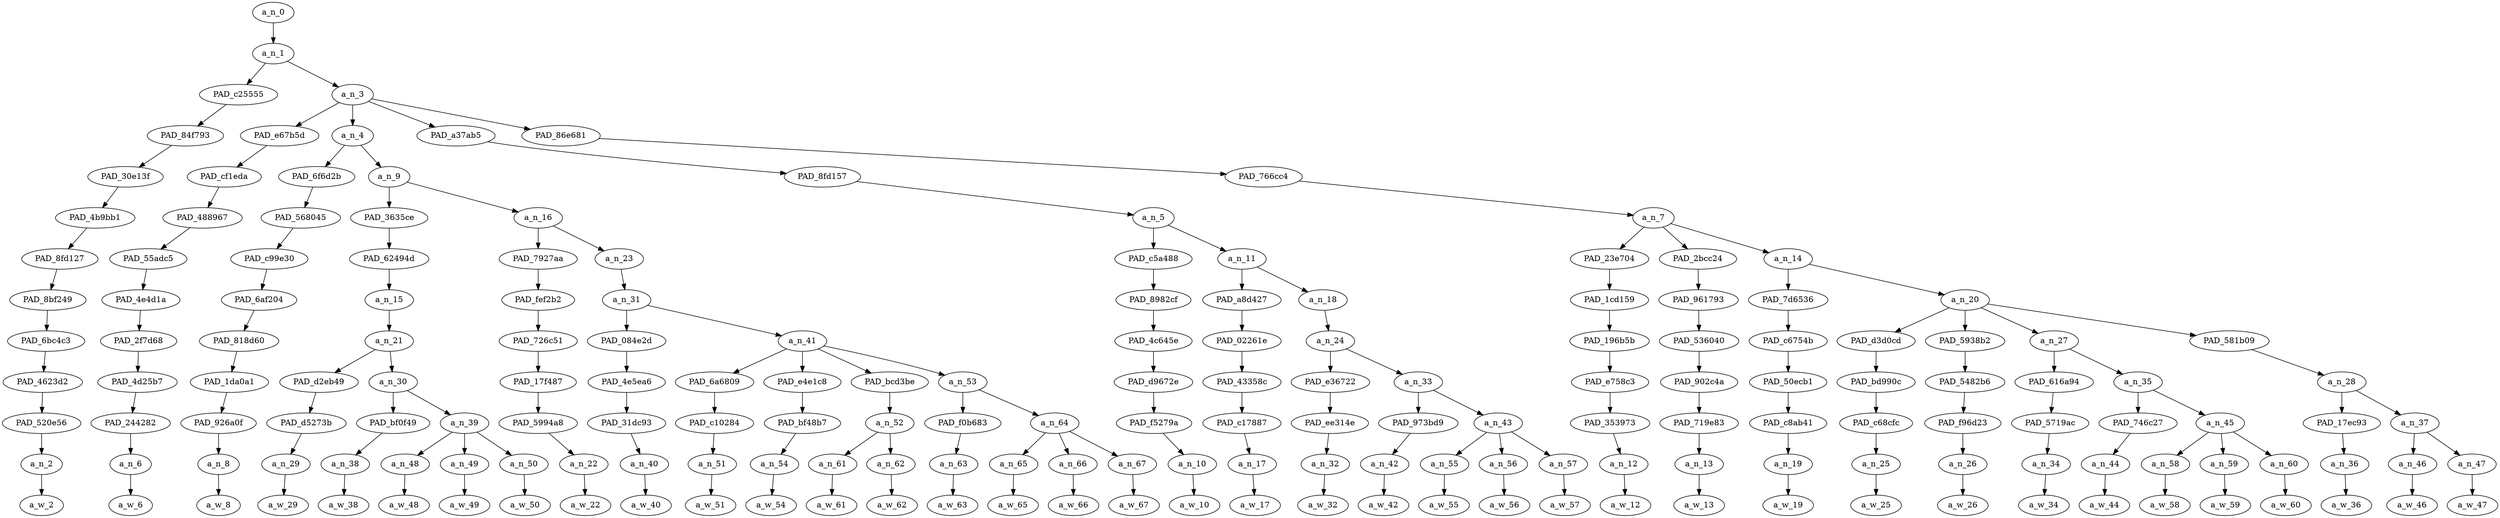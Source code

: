 strict digraph "" {
	a_n_0	[div_dir=1,
		index=0,
		level=12,
		pos="9.0048828125,12!",
		text_span="[0, 1, 2, 3, 4, 5, 6, 7, 8, 9, 10, 11, 12, 13, 14, 15, 16, 17, 18, 19, 20, 21, 22, 23, 24, 25, 26, 27, 28, 29, 30, 31, 32, 33, 34, \
35, 36, 37]",
		value=1.00000000];
	a_n_1	[div_dir=1,
		index=0,
		level=11,
		pos="9.0048828125,11!",
		text_span="[0, 1, 2, 3, 4, 5, 6, 7, 8, 9, 10, 11, 12, 13, 14, 15, 16, 17, 18, 19, 20, 21, 22, 23, 24, 25, 26, 27, 28, 29, 30, 31, 32, 33, 34, \
35, 36, 37]",
		value=0.99992591];
	a_n_0 -> a_n_1;
	PAD_c25555	[div_dir=-1,
		index=0,
		level=10,
		pos="0.0,10!",
		text_span="[0]",
		value=0.02799497];
	a_n_1 -> PAD_c25555;
	a_n_3	[div_dir=1,
		index=1,
		level=10,
		pos="18.009765625,10!",
		text_span="[1, 2, 3, 4, 5, 6, 7, 8, 9, 10, 11, 12, 13, 14, 15, 16, 17, 18, 19, 20, 21, 22, 23, 24, 25, 26, 27, 28, 29, 30, 31, 32, 33, 34, \
35, 36, 37]",
		value=0.97185685];
	a_n_1 -> a_n_3;
	PAD_84f793	[div_dir=-1,
		index=0,
		level=9,
		pos="0.0,9!",
		text_span="[0]",
		value=0.02799497];
	PAD_c25555 -> PAD_84f793;
	PAD_30e13f	[div_dir=-1,
		index=0,
		level=8,
		pos="0.0,8!",
		text_span="[0]",
		value=0.02799497];
	PAD_84f793 -> PAD_30e13f;
	PAD_4b9bb1	[div_dir=-1,
		index=0,
		level=7,
		pos="0.0,7!",
		text_span="[0]",
		value=0.02799497];
	PAD_30e13f -> PAD_4b9bb1;
	PAD_8fd127	[div_dir=-1,
		index=0,
		level=6,
		pos="0.0,6!",
		text_span="[0]",
		value=0.02799497];
	PAD_4b9bb1 -> PAD_8fd127;
	PAD_8bf249	[div_dir=-1,
		index=0,
		level=5,
		pos="0.0,5!",
		text_span="[0]",
		value=0.02799497];
	PAD_8fd127 -> PAD_8bf249;
	PAD_6bc4c3	[div_dir=-1,
		index=0,
		level=4,
		pos="0.0,4!",
		text_span="[0]",
		value=0.02799497];
	PAD_8bf249 -> PAD_6bc4c3;
	PAD_4623d2	[div_dir=-1,
		index=0,
		level=3,
		pos="0.0,3!",
		text_span="[0]",
		value=0.02799497];
	PAD_6bc4c3 -> PAD_4623d2;
	PAD_520e56	[div_dir=-1,
		index=0,
		level=2,
		pos="0.0,2!",
		text_span="[0]",
		value=0.02799497];
	PAD_4623d2 -> PAD_520e56;
	a_n_2	[div_dir=-1,
		index=0,
		level=1,
		pos="0.0,1!",
		text_span="[0]",
		value=0.02799497];
	PAD_520e56 -> a_n_2;
	a_w_2	[div_dir=0,
		index=0,
		level=0,
		pos="0,0!",
		text_span="[0]",
		value=remember];
	a_n_2 -> a_w_2;
	PAD_e67b5d	[div_dir=1,
		index=3,
		level=9,
		pos="24.0,9!",
		text_span="[24]",
		value=0.01659369];
	a_n_3 -> PAD_e67b5d;
	a_n_4	[div_dir=1,
		index=1,
		level=9,
		pos="3.3828125,9!",
		text_span="[1, 2, 3, 4, 5, 6, 7, 8, 9, 10, 11, 12, 13, 14, 15, 16]",
		value=0.42158598];
	a_n_3 -> a_n_4;
	PAD_a37ab5	[div_dir=1,
		index=2,
		level=9,
		pos="18.0,9!",
		text_span="[17, 18, 19, 20, 21, 22, 23]",
		value=0.27352224];
	a_n_3 -> PAD_a37ab5;
	PAD_86e681	[div_dir=1,
		index=4,
		level=9,
		pos="26.65625,9!",
		text_span="[25, 26, 27, 28, 29, 30, 31, 32, 33, 34, 35, 36, 37]",
		value=0.26005551];
	a_n_3 -> PAD_86e681;
	PAD_cf1eda	[div_dir=1,
		index=4,
		level=8,
		pos="24.0,8!",
		text_span="[24]",
		value=0.01659369];
	PAD_e67b5d -> PAD_cf1eda;
	PAD_488967	[div_dir=1,
		index=5,
		level=7,
		pos="24.0,7!",
		text_span="[24]",
		value=0.01659369];
	PAD_cf1eda -> PAD_488967;
	PAD_55adc5	[div_dir=1,
		index=7,
		level=6,
		pos="24.0,6!",
		text_span="[24]",
		value=0.01659369];
	PAD_488967 -> PAD_55adc5;
	PAD_4e4d1a	[div_dir=1,
		index=8,
		level=5,
		pos="24.0,5!",
		text_span="[24]",
		value=0.01659369];
	PAD_55adc5 -> PAD_4e4d1a;
	PAD_2f7d68	[div_dir=1,
		index=9,
		level=4,
		pos="24.0,4!",
		text_span="[24]",
		value=0.01659369];
	PAD_4e4d1a -> PAD_2f7d68;
	PAD_4d25b7	[div_dir=1,
		index=14,
		level=3,
		pos="24.0,3!",
		text_span="[24]",
		value=0.01659369];
	PAD_2f7d68 -> PAD_4d25b7;
	PAD_244282	[div_dir=1,
		index=17,
		level=2,
		pos="24.0,2!",
		text_span="[24]",
		value=0.01659369];
	PAD_4d25b7 -> PAD_244282;
	a_n_6	[div_dir=1,
		index=24,
		level=1,
		pos="24.0,1!",
		text_span="[24]",
		value=0.01659369];
	PAD_244282 -> a_n_6;
	a_w_6	[div_dir=0,
		index=24,
		level=0,
		pos="24,0!",
		text_span="[24]",
		value=or];
	a_n_6 -> a_w_6;
	PAD_6f6d2b	[div_dir=1,
		index=1,
		level=8,
		pos="1.0,8!",
		text_span="[1]",
		value=0.01836340];
	a_n_4 -> PAD_6f6d2b;
	a_n_9	[div_dir=1,
		index=2,
		level=8,
		pos="5.765625,8!",
		text_span="[2, 3, 4, 5, 6, 7, 8, 9, 10, 11, 12, 13, 14, 15, 16]",
		value=0.40311251];
	a_n_4 -> a_n_9;
	PAD_568045	[div_dir=1,
		index=1,
		level=7,
		pos="1.0,7!",
		text_span="[1]",
		value=0.01836340];
	PAD_6f6d2b -> PAD_568045;
	PAD_c99e30	[div_dir=1,
		index=1,
		level=6,
		pos="1.0,6!",
		text_span="[1]",
		value=0.01836340];
	PAD_568045 -> PAD_c99e30;
	PAD_6af204	[div_dir=1,
		index=1,
		level=5,
		pos="1.0,5!",
		text_span="[1]",
		value=0.01836340];
	PAD_c99e30 -> PAD_6af204;
	PAD_818d60	[div_dir=1,
		index=1,
		level=4,
		pos="1.0,4!",
		text_span="[1]",
		value=0.01836340];
	PAD_6af204 -> PAD_818d60;
	PAD_1da0a1	[div_dir=1,
		index=1,
		level=3,
		pos="1.0,3!",
		text_span="[1]",
		value=0.01836340];
	PAD_818d60 -> PAD_1da0a1;
	PAD_926a0f	[div_dir=1,
		index=1,
		level=2,
		pos="1.0,2!",
		text_span="[1]",
		value=0.01836340];
	PAD_1da0a1 -> PAD_926a0f;
	a_n_8	[div_dir=1,
		index=1,
		level=1,
		pos="1.0,1!",
		text_span="[1]",
		value=0.01836340];
	PAD_926a0f -> a_n_8;
	a_w_8	[div_dir=0,
		index=1,
		level=0,
		pos="1,0!",
		text_span="[1]",
		value=when];
	a_n_8 -> a_w_8;
	PAD_3635ce	[div_dir=1,
		index=2,
		level=7,
		pos="3.0,7!",
		text_span="[2, 3, 4, 5, 6]",
		value=0.20216235];
	a_n_9 -> PAD_3635ce;
	a_n_16	[div_dir=1,
		index=3,
		level=7,
		pos="8.53125,7!",
		text_span="[7, 8, 9, 10, 11, 12, 13, 14, 15, 16]",
		value=0.20084019];
	a_n_9 -> a_n_16;
	PAD_62494d	[div_dir=1,
		index=2,
		level=6,
		pos="3.0,6!",
		text_span="[2, 3, 4, 5, 6]",
		value=0.20216235];
	PAD_3635ce -> PAD_62494d;
	a_n_15	[div_dir=1,
		index=2,
		level=5,
		pos="3.0,5!",
		text_span="[2, 3, 4, 5, 6]",
		value=0.20216235];
	PAD_62494d -> a_n_15;
	a_n_21	[div_dir=1,
		index=2,
		level=4,
		pos="3.0,4!",
		text_span="[2, 3, 4, 5, 6]",
		value=0.20201299];
	a_n_15 -> a_n_21;
	PAD_d2eb49	[div_dir=1,
		index=2,
		level=3,
		pos="2.0,3!",
		text_span="[2]",
		value=0.12260956];
	a_n_21 -> PAD_d2eb49;
	a_n_30	[div_dir=1,
		index=3,
		level=3,
		pos="4.0,3!",
		text_span="[3, 4, 5, 6]",
		value=0.07925407];
	a_n_21 -> a_n_30;
	PAD_d5273b	[div_dir=1,
		index=2,
		level=2,
		pos="2.0,2!",
		text_span="[2]",
		value=0.12260956];
	PAD_d2eb49 -> PAD_d5273b;
	a_n_29	[div_dir=1,
		index=2,
		level=1,
		pos="2.0,1!",
		text_span="[2]",
		value=0.12260956];
	PAD_d5273b -> a_n_29;
	a_w_29	[div_dir=0,
		index=2,
		level=0,
		pos="2,0!",
		text_span="[2]",
		value=subscribing];
	a_n_29 -> a_w_29;
	PAD_bf0f49	[div_dir=1,
		index=3,
		level=2,
		pos="3.0,2!",
		text_span="[3]",
		value=0.01150125];
	a_n_30 -> PAD_bf0f49;
	a_n_39	[div_dir=1,
		index=4,
		level=2,
		pos="5.0,2!",
		text_span="[4, 5, 6]",
		value=0.06762422];
	a_n_30 -> a_n_39;
	a_n_38	[div_dir=1,
		index=3,
		level=1,
		pos="3.0,1!",
		text_span="[3]",
		value=0.01150125];
	PAD_bf0f49 -> a_n_38;
	a_w_38	[div_dir=0,
		index=3,
		level=0,
		pos="3,0!",
		text_span="[3]",
		value=to];
	a_n_38 -> a_w_38;
	a_n_48	[div_dir=-1,
		index=4,
		level=1,
		pos="4.0,1!",
		text_span="[4]",
		value=0.01264029];
	a_n_39 -> a_n_48;
	a_n_49	[div_dir=1,
		index=5,
		level=1,
		pos="5.0,1!",
		text_span="[5]",
		value=0.02765710];
	a_n_39 -> a_n_49;
	a_n_50	[div_dir=1,
		index=6,
		level=1,
		pos="6.0,1!",
		text_span="[6]",
		value=0.02720035];
	a_n_39 -> a_n_50;
	a_w_48	[div_dir=0,
		index=4,
		level=0,
		pos="4,0!",
		text_span="[4]",
		value=a];
	a_n_48 -> a_w_48;
	a_w_49	[div_dir=0,
		index=5,
		level=0,
		pos="5,0!",
		text_span="[5]",
		value=youtube];
	a_n_49 -> a_w_49;
	a_w_50	[div_dir=0,
		index=6,
		level=0,
		pos="6,0!",
		text_span="[6]",
		value=channel];
	a_n_50 -> a_w_50;
	PAD_7927aa	[div_dir=1,
		index=3,
		level=6,
		pos="7.0,6!",
		text_span="[7]",
		value=0.01469617];
	a_n_16 -> PAD_7927aa;
	a_n_23	[div_dir=1,
		index=4,
		level=6,
		pos="10.0625,6!",
		text_span="[8, 9, 10, 11, 12, 13, 14, 15, 16]",
		value=0.18613178];
	a_n_16 -> a_n_23;
	PAD_fef2b2	[div_dir=1,
		index=3,
		level=5,
		pos="7.0,5!",
		text_span="[7]",
		value=0.01469617];
	PAD_7927aa -> PAD_fef2b2;
	PAD_726c51	[div_dir=1,
		index=3,
		level=4,
		pos="7.0,4!",
		text_span="[7]",
		value=0.01469617];
	PAD_fef2b2 -> PAD_726c51;
	PAD_17f487	[div_dir=1,
		index=4,
		level=3,
		pos="7.0,3!",
		text_span="[7]",
		value=0.01469617];
	PAD_726c51 -> PAD_17f487;
	PAD_5994a8	[div_dir=1,
		index=5,
		level=2,
		pos="7.0,2!",
		text_span="[7]",
		value=0.01469617];
	PAD_17f487 -> PAD_5994a8;
	a_n_22	[div_dir=1,
		index=7,
		level=1,
		pos="7.0,1!",
		text_span="[7]",
		value=0.01469617];
	PAD_5994a8 -> a_n_22;
	a_w_22	[div_dir=0,
		index=7,
		level=0,
		pos="7,0!",
		text_span="[7]",
		value=meant];
	a_n_22 -> a_w_22;
	a_n_31	[div_dir=1,
		index=4,
		level=5,
		pos="10.0625,5!",
		text_span="[8, 9, 10, 11, 12, 13, 14, 15, 16]",
		value=0.18611902];
	a_n_23 -> a_n_31;
	PAD_084e2d	[div_dir=-1,
		index=4,
		level=4,
		pos="8.0,4!",
		text_span="[8]",
		value=0.01388287];
	a_n_31 -> PAD_084e2d;
	a_n_41	[div_dir=1,
		index=5,
		level=4,
		pos="12.125,4!",
		text_span="[9, 10, 11, 12, 13, 14, 15, 16]",
		value=0.17222338];
	a_n_31 -> a_n_41;
	PAD_4e5ea6	[div_dir=-1,
		index=5,
		level=3,
		pos="8.0,3!",
		text_span="[8]",
		value=0.01388287];
	PAD_084e2d -> PAD_4e5ea6;
	PAD_31dc93	[div_dir=-1,
		index=6,
		level=2,
		pos="8.0,2!",
		text_span="[8]",
		value=0.01388287];
	PAD_4e5ea6 -> PAD_31dc93;
	a_n_40	[div_dir=-1,
		index=8,
		level=1,
		pos="8.0,1!",
		text_span="[8]",
		value=0.01388287];
	PAD_31dc93 -> a_n_40;
	a_w_40	[div_dir=0,
		index=8,
		level=0,
		pos="8,0!",
		text_span="[8]",
		value=you];
	a_n_40 -> a_w_40;
	PAD_6a6809	[div_dir=-1,
		index=6,
		level=3,
		pos="9.0,3!",
		text_span="[9]",
		value=0.01202523];
	a_n_41 -> PAD_6a6809;
	PAD_e4e1c8	[div_dir=-1,
		index=9,
		level=3,
		pos="16.0,3!",
		text_span="[16]",
		value=0.01490272];
	a_n_41 -> PAD_e4e1c8;
	PAD_bcd3be	[div_dir=1,
		index=7,
		level=3,
		pos="10.5,3!",
		text_span="[10, 11]",
		value=0.03646371];
	a_n_41 -> PAD_bcd3be;
	a_n_53	[div_dir=-1,
		index=8,
		level=3,
		pos="13.0,3!",
		text_span="[12, 13, 14, 15]",
		value=0.10881090];
	a_n_41 -> a_n_53;
	PAD_c10284	[div_dir=-1,
		index=7,
		level=2,
		pos="9.0,2!",
		text_span="[9]",
		value=0.01202523];
	PAD_6a6809 -> PAD_c10284;
	a_n_51	[div_dir=-1,
		index=9,
		level=1,
		pos="9.0,1!",
		text_span="[9]",
		value=0.01202523];
	PAD_c10284 -> a_n_51;
	a_w_51	[div_dir=0,
		index=9,
		level=0,
		pos="9,0!",
		text_span="[9]",
		value=got];
	a_n_51 -> a_w_51;
	PAD_bf48b7	[div_dir=-1,
		index=11,
		level=2,
		pos="16.0,2!",
		text_span="[16]",
		value=0.01490272];
	PAD_e4e1c8 -> PAD_bf48b7;
	a_n_54	[div_dir=-1,
		index=16,
		level=1,
		pos="16.0,1!",
		text_span="[16]",
		value=0.01490272];
	PAD_bf48b7 -> a_n_54;
	a_w_54	[div_dir=0,
		index=16,
		level=0,
		pos="16,0!",
		text_span="[16]",
		value=now];
	a_n_54 -> a_w_54;
	a_n_52	[div_dir=1,
		index=8,
		level=2,
		pos="10.5,2!",
		text_span="[10, 11]",
		value=0.03646371];
	PAD_bcd3be -> a_n_52;
	a_n_61	[div_dir=1,
		index=10,
		level=1,
		pos="10.0,1!",
		text_span="[10]",
		value=0.01441420];
	a_n_52 -> a_n_61;
	a_n_62	[div_dir=1,
		index=11,
		level=1,
		pos="11.0,1!",
		text_span="[11]",
		value=0.02196078];
	a_n_52 -> a_n_62;
	a_w_61	[div_dir=0,
		index=10,
		level=0,
		pos="10,0!",
		text_span="[10]",
		value=their];
	a_n_61 -> a_w_61;
	a_w_62	[div_dir=0,
		index=11,
		level=0,
		pos="11,0!",
		text_span="[11]",
		value=videos];
	a_n_62 -> a_w_62;
	PAD_f0b683	[div_dir=1,
		index=9,
		level=2,
		pos="12.0,2!",
		text_span="[12]",
		value=0.01368723];
	a_n_53 -> PAD_f0b683;
	a_n_64	[div_dir=-1,
		index=10,
		level=2,
		pos="14.0,2!",
		text_span="[13, 14, 15]",
		value=0.09510545];
	a_n_53 -> a_n_64;
	a_n_63	[div_dir=1,
		index=12,
		level=1,
		pos="12.0,1!",
		text_span="[12]",
		value=0.01368723];
	PAD_f0b683 -> a_n_63;
	a_w_63	[div_dir=0,
		index=12,
		level=0,
		pos="12,0!",
		text_span="[12]",
		value=in];
	a_n_63 -> a_w_63;
	a_n_65	[div_dir=1,
		index=13,
		level=1,
		pos="13.0,1!",
		text_span="[13]",
		value=0.01913295];
	a_n_64 -> a_n_65;
	a_n_66	[div_dir=1,
		index=14,
		level=1,
		pos="14.0,1!",
		text_span="[14]",
		value=0.03510918];
	a_n_64 -> a_n_66;
	a_n_67	[div_dir=-1,
		index=15,
		level=1,
		pos="15.0,1!",
		text_span="[15]",
		value=0.04081805];
	a_n_64 -> a_n_67;
	a_w_65	[div_dir=0,
		index=13,
		level=0,
		pos="13,0!",
		text_span="[13]",
		value=your];
	a_n_65 -> a_w_65;
	a_w_66	[div_dir=0,
		index=14,
		level=0,
		pos="14,0!",
		text_span="[14]",
		value=sub];
	a_n_66 -> a_w_66;
	a_w_67	[div_dir=0,
		index=15,
		level=0,
		pos="15,0!",
		text_span="[15]",
		value=feed];
	a_n_67 -> a_w_67;
	PAD_8fd157	[div_dir=1,
		index=3,
		level=8,
		pos="18.0,8!",
		text_span="[17, 18, 19, 20, 21, 22, 23]",
		value=0.27352224];
	PAD_a37ab5 -> PAD_8fd157;
	a_n_5	[div_dir=1,
		index=4,
		level=7,
		pos="18.0,7!",
		text_span="[17, 18, 19, 20, 21, 22, 23]",
		value=0.27352224];
	PAD_8fd157 -> a_n_5;
	PAD_c5a488	[div_dir=1,
		index=5,
		level=6,
		pos="17.0,6!",
		text_span="[17]",
		value=0.01306411];
	a_n_5 -> PAD_c5a488;
	a_n_11	[div_dir=-1,
		index=6,
		level=6,
		pos="19.0,6!",
		text_span="[18, 19, 20, 21, 22, 23]",
		value=0.26044826];
	a_n_5 -> a_n_11;
	PAD_8982cf	[div_dir=1,
		index=5,
		level=5,
		pos="17.0,5!",
		text_span="[17]",
		value=0.01306411];
	PAD_c5a488 -> PAD_8982cf;
	PAD_4c645e	[div_dir=1,
		index=6,
		level=4,
		pos="17.0,4!",
		text_span="[17]",
		value=0.01306411];
	PAD_8982cf -> PAD_4c645e;
	PAD_d9672e	[div_dir=1,
		index=10,
		level=3,
		pos="17.0,3!",
		text_span="[17]",
		value=0.01306411];
	PAD_4c645e -> PAD_d9672e;
	PAD_f5279a	[div_dir=1,
		index=12,
		level=2,
		pos="17.0,2!",
		text_span="[17]",
		value=0.01306411];
	PAD_d9672e -> PAD_f5279a;
	a_n_10	[div_dir=1,
		index=17,
		level=1,
		pos="17.0,1!",
		text_span="[17]",
		value=0.01306411];
	PAD_f5279a -> a_n_10;
	a_w_10	[div_dir=0,
		index=17,
		level=0,
		pos="17,0!",
		text_span="[17]",
		value=you1];
	a_n_10 -> a_w_10;
	PAD_a8d427	[div_dir=-1,
		index=6,
		level=5,
		pos="18.0,5!",
		text_span="[18]",
		value=0.01140996];
	a_n_11 -> PAD_a8d427;
	a_n_18	[div_dir=1,
		index=7,
		level=5,
		pos="20.0,5!",
		text_span="[19, 20, 21, 22, 23]",
		value=0.24903696];
	a_n_11 -> a_n_18;
	PAD_02261e	[div_dir=-1,
		index=7,
		level=4,
		pos="18.0,4!",
		text_span="[18]",
		value=0.01140996];
	PAD_a8d427 -> PAD_02261e;
	PAD_43358c	[div_dir=-1,
		index=11,
		level=3,
		pos="18.0,3!",
		text_span="[18]",
		value=0.01140996];
	PAD_02261e -> PAD_43358c;
	PAD_c17887	[div_dir=-1,
		index=13,
		level=2,
		pos="18.0,2!",
		text_span="[18]",
		value=0.01140996];
	PAD_43358c -> PAD_c17887;
	a_n_17	[div_dir=-1,
		index=18,
		level=1,
		pos="18.0,1!",
		text_span="[18]",
		value=0.01140996];
	PAD_c17887 -> a_n_17;
	a_w_17	[div_dir=0,
		index=18,
		level=0,
		pos="18,0!",
		text_span="[18]",
		value=have];
	a_n_17 -> a_w_17;
	a_n_24	[div_dir=1,
		index=8,
		level=4,
		pos="20.0,4!",
		text_span="[19, 20, 21, 22, 23]",
		value=0.24902049];
	a_n_18 -> a_n_24;
	PAD_e36722	[div_dir=-1,
		index=12,
		level=3,
		pos="19.0,3!",
		text_span="[19]",
		value=0.01284994];
	a_n_24 -> PAD_e36722;
	a_n_33	[div_dir=1,
		index=13,
		level=3,
		pos="21.0,3!",
		text_span="[20, 21, 22, 23]",
		value=0.23615408];
	a_n_24 -> a_n_33;
	PAD_ee314e	[div_dir=-1,
		index=14,
		level=2,
		pos="19.0,2!",
		text_span="[19]",
		value=0.01284994];
	PAD_e36722 -> PAD_ee314e;
	a_n_32	[div_dir=-1,
		index=19,
		level=1,
		pos="19.0,1!",
		text_span="[19]",
		value=0.01284994];
	PAD_ee314e -> a_n_32;
	a_w_32	[div_dir=0,
		index=19,
		level=0,
		pos="19,0!",
		text_span="[19]",
		value=to1];
	a_n_32 -> a_w_32;
	PAD_973bd9	[div_dir=1,
		index=15,
		level=2,
		pos="20.0,2!",
		text_span="[20]",
		value=0.03716986];
	a_n_33 -> PAD_973bd9;
	a_n_43	[div_dir=-1,
		index=16,
		level=2,
		pos="22.0,2!",
		text_span="[21, 22, 23]",
		value=0.19895539];
	a_n_33 -> a_n_43;
	a_n_42	[div_dir=1,
		index=20,
		level=1,
		pos="20.0,1!",
		text_span="[20]",
		value=0.03716986];
	PAD_973bd9 -> a_n_42;
	a_w_42	[div_dir=0,
		index=20,
		level=0,
		pos="20,0!",
		text_span="[20]",
		value=click];
	a_n_42 -> a_w_42;
	a_n_55	[div_dir=1,
		index=21,
		level=1,
		pos="21.0,1!",
		text_span="[21]",
		value=0.02262545];
	a_n_43 -> a_n_55;
	a_n_56	[div_dir=-1,
		index=22,
		level=1,
		pos="22.0,1!",
		text_span="[22]",
		value=0.12491177];
	a_n_43 -> a_n_56;
	a_n_57	[div_dir=1,
		index=23,
		level=1,
		pos="23.0,1!",
		text_span="[23]",
		value=0.05134031];
	a_n_43 -> a_n_57;
	a_w_55	[div_dir=0,
		index=21,
		level=0,
		pos="21,0!",
		text_span="[21]",
		value=this];
	a_n_55 -> a_w_55;
	a_w_56	[div_dir=0,
		index=22,
		level=0,
		pos="22,0!",
		text_span="[22]",
		value=retarded];
	a_n_56 -> a_w_56;
	a_w_57	[div_dir=0,
		index=23,
		level=0,
		pos="23,0!",
		text_span="[23]",
		value=bell];
	a_n_57 -> a_w_57;
	PAD_766cc4	[div_dir=1,
		index=5,
		level=8,
		pos="26.65625,8!",
		text_span="[25, 26, 27, 28, 29, 30, 31, 32, 33, 34, 35, 36, 37]",
		value=0.26005551];
	PAD_86e681 -> PAD_766cc4;
	a_n_7	[div_dir=1,
		index=6,
		level=7,
		pos="26.65625,7!",
		text_span="[25, 26, 27, 28, 29, 30, 31, 32, 33, 34, 35, 36, 37]",
		value=0.26005551];
	PAD_766cc4 -> a_n_7;
	PAD_23e704	[div_dir=-1,
		index=8,
		level=6,
		pos="25.0,6!",
		text_span="[25]",
		value=0.01546037];
	a_n_7 -> PAD_23e704;
	PAD_2bcc24	[div_dir=1,
		index=9,
		level=6,
		pos="26.0,6!",
		text_span="[26]",
		value=0.02763265];
	a_n_7 -> PAD_2bcc24;
	a_n_14	[div_dir=-1,
		index=10,
		level=6,
		pos="28.96875,6!",
		text_span="[27, 28, 29, 30, 31, 32, 33, 34, 35, 36, 37]",
		value=0.21693231];
	a_n_7 -> a_n_14;
	PAD_1cd159	[div_dir=-1,
		index=9,
		level=5,
		pos="25.0,5!",
		text_span="[25]",
		value=0.01546037];
	PAD_23e704 -> PAD_1cd159;
	PAD_196b5b	[div_dir=-1,
		index=10,
		level=4,
		pos="25.0,4!",
		text_span="[25]",
		value=0.01546037];
	PAD_1cd159 -> PAD_196b5b;
	PAD_e758c3	[div_dir=-1,
		index=15,
		level=3,
		pos="25.0,3!",
		text_span="[25]",
		value=0.01546037];
	PAD_196b5b -> PAD_e758c3;
	PAD_353973	[div_dir=-1,
		index=18,
		level=2,
		pos="25.0,2!",
		text_span="[25]",
		value=0.01546037];
	PAD_e758c3 -> PAD_353973;
	a_n_12	[div_dir=-1,
		index=25,
		level=1,
		pos="25.0,1!",
		text_span="[25]",
		value=0.01546037];
	PAD_353973 -> a_n_12;
	a_w_12	[div_dir=0,
		index=25,
		level=0,
		pos="25,0!",
		text_span="[25]",
		value=else];
	a_n_12 -> a_w_12;
	PAD_961793	[div_dir=1,
		index=10,
		level=5,
		pos="26.0,5!",
		text_span="[26]",
		value=0.02763265];
	PAD_2bcc24 -> PAD_961793;
	PAD_536040	[div_dir=1,
		index=11,
		level=4,
		pos="26.0,4!",
		text_span="[26]",
		value=0.02763265];
	PAD_961793 -> PAD_536040;
	PAD_902c4a	[div_dir=1,
		index=16,
		level=3,
		pos="26.0,3!",
		text_span="[26]",
		value=0.02763265];
	PAD_536040 -> PAD_902c4a;
	PAD_719e83	[div_dir=1,
		index=19,
		level=2,
		pos="26.0,2!",
		text_span="[26]",
		value=0.02763265];
	PAD_902c4a -> PAD_719e83;
	a_n_13	[div_dir=1,
		index=26,
		level=1,
		pos="26.0,1!",
		text_span="[26]",
		value=0.02763265];
	PAD_719e83 -> a_n_13;
	a_w_13	[div_dir=0,
		index=26,
		level=0,
		pos="26,0!",
		text_span="[26]",
		value=youtube1];
	a_n_13 -> a_w_13;
	PAD_7d6536	[div_dir=-1,
		index=11,
		level=5,
		pos="27.0,5!",
		text_span="[27]",
		value=0.01359494];
	a_n_14 -> PAD_7d6536;
	a_n_20	[div_dir=1,
		index=12,
		level=5,
		pos="30.9375,5!",
		text_span="[28, 29, 30, 31, 32, 33, 34, 35, 36, 37]",
		value=0.20333153];
	a_n_14 -> a_n_20;
	PAD_c6754b	[div_dir=-1,
		index=12,
		level=4,
		pos="27.0,4!",
		text_span="[27]",
		value=0.01359494];
	PAD_7d6536 -> PAD_c6754b;
	PAD_50ecb1	[div_dir=-1,
		index=17,
		level=3,
		pos="27.0,3!",
		text_span="[27]",
		value=0.01359494];
	PAD_c6754b -> PAD_50ecb1;
	PAD_c8ab41	[div_dir=-1,
		index=20,
		level=2,
		pos="27.0,2!",
		text_span="[27]",
		value=0.01359494];
	PAD_50ecb1 -> PAD_c8ab41;
	a_n_19	[div_dir=-1,
		index=27,
		level=1,
		pos="27.0,1!",
		text_span="[27]",
		value=0.01359494];
	PAD_c8ab41 -> a_n_19;
	a_w_19	[div_dir=0,
		index=27,
		level=0,
		pos="27,0!",
		text_span="[27]",
		value=will];
	a_n_19 -> a_w_19;
	PAD_d3d0cd	[div_dir=1,
		index=13,
		level=4,
		pos="28.0,4!",
		text_span="[28]",
		value=0.02157010];
	a_n_20 -> PAD_d3d0cd;
	PAD_5938b2	[div_dir=1,
		index=14,
		level=4,
		pos="29.0,4!",
		text_span="[29]",
		value=0.02072914];
	a_n_20 -> PAD_5938b2;
	a_n_27	[div_dir=-1,
		index=15,
		level=4,
		pos="31.0,4!",
		text_span="[30, 31, 32, 33, 34]",
		value=0.11311141];
	a_n_20 -> a_n_27;
	PAD_581b09	[div_dir=1,
		index=16,
		level=4,
		pos="35.75,4!",
		text_span="[35, 36, 37]",
		value=0.04790104];
	a_n_20 -> PAD_581b09;
	PAD_bd990c	[div_dir=1,
		index=18,
		level=3,
		pos="28.0,3!",
		text_span="[28]",
		value=0.02157010];
	PAD_d3d0cd -> PAD_bd990c;
	PAD_c68cfc	[div_dir=1,
		index=21,
		level=2,
		pos="28.0,2!",
		text_span="[28]",
		value=0.02157010];
	PAD_bd990c -> PAD_c68cfc;
	a_n_25	[div_dir=1,
		index=28,
		level=1,
		pos="28.0,1!",
		text_span="[28]",
		value=0.02157010];
	PAD_c68cfc -> a_n_25;
	a_w_25	[div_dir=0,
		index=28,
		level=0,
		pos="28,0!",
		text_span="[28]",
		value=curate];
	a_n_25 -> a_w_25;
	PAD_5482b6	[div_dir=1,
		index=19,
		level=3,
		pos="29.0,3!",
		text_span="[29]",
		value=0.02072914];
	PAD_5938b2 -> PAD_5482b6;
	PAD_f96d23	[div_dir=1,
		index=22,
		level=2,
		pos="29.0,2!",
		text_span="[29]",
		value=0.02072914];
	PAD_5482b6 -> PAD_f96d23;
	a_n_26	[div_dir=1,
		index=29,
		level=1,
		pos="29.0,1!",
		text_span="[29]",
		value=0.02072914];
	PAD_f96d23 -> a_n_26;
	a_w_26	[div_dir=0,
		index=29,
		level=0,
		pos="29,0!",
		text_span="[29]",
		value=videos1];
	a_n_26 -> a_w_26;
	PAD_616a94	[div_dir=1,
		index=20,
		level=3,
		pos="30.0,3!",
		text_span="[30]",
		value=0.01147316];
	a_n_27 -> PAD_616a94;
	a_n_35	[div_dir=-1,
		index=21,
		level=3,
		pos="32.0,3!",
		text_span="[31, 32, 33, 34]",
		value=0.10160765];
	a_n_27 -> a_n_35;
	PAD_5719ac	[div_dir=1,
		index=23,
		level=2,
		pos="30.0,2!",
		text_span="[30]",
		value=0.01147316];
	PAD_616a94 -> PAD_5719ac;
	a_n_34	[div_dir=1,
		index=30,
		level=1,
		pos="30.0,1!",
		text_span="[30]",
		value=0.01147316];
	PAD_5719ac -> a_n_34;
	a_w_34	[div_dir=0,
		index=30,
		level=0,
		pos="30,0!",
		text_span="[30]",
		value=out];
	a_n_34 -> a_w_34;
	PAD_746c27	[div_dir=1,
		index=24,
		level=2,
		pos="31.0,2!",
		text_span="[31]",
		value=0.01106681];
	a_n_35 -> PAD_746c27;
	a_n_45	[div_dir=-1,
		index=25,
		level=2,
		pos="33.0,2!",
		text_span="[32, 33, 34]",
		value=0.09049628];
	a_n_35 -> a_n_45;
	a_n_44	[div_dir=1,
		index=31,
		level=1,
		pos="31.0,1!",
		text_span="[31]",
		value=0.01106681];
	PAD_746c27 -> a_n_44;
	a_w_44	[div_dir=0,
		index=31,
		level=0,
		pos="31,0!",
		text_span="[31]",
		value=of];
	a_n_44 -> a_w_44;
	a_n_58	[div_dir=1,
		index=32,
		level=1,
		pos="32.0,1!",
		text_span="[32]",
		value=0.01861955];
	a_n_45 -> a_n_58;
	a_n_59	[div_dir=1,
		index=33,
		level=1,
		pos="33.0,1!",
		text_span="[33]",
		value=0.03331395];
	a_n_45 -> a_n_59;
	a_n_60	[div_dir=-1,
		index=34,
		level=1,
		pos="34.0,1!",
		text_span="[34]",
		value=0.03850262];
	a_n_45 -> a_n_60;
	a_w_58	[div_dir=0,
		index=32,
		level=0,
		pos="32,0!",
		text_span="[32]",
		value=your1];
	a_n_58 -> a_w_58;
	a_w_59	[div_dir=0,
		index=33,
		level=0,
		pos="33,0!",
		text_span="[33]",
		value=sub1];
	a_n_59 -> a_w_59;
	a_w_60	[div_dir=0,
		index=34,
		level=0,
		pos="34,0!",
		text_span="[34]",
		value=feed1];
	a_n_60 -> a_w_60;
	a_n_28	[div_dir=1,
		index=22,
		level=3,
		pos="35.75,3!",
		text_span="[35, 36, 37]",
		value=0.04790104];
	PAD_581b09 -> a_n_28;
	PAD_17ec93	[div_dir=1,
		index=26,
		level=2,
		pos="35.0,2!",
		text_span="[35]",
		value=0.01381476];
	a_n_28 -> PAD_17ec93;
	a_n_37	[div_dir=-1,
		index=27,
		level=2,
		pos="36.5,2!",
		text_span="[36, 37]",
		value=0.03408572];
	a_n_28 -> a_n_37;
	a_n_36	[div_dir=1,
		index=35,
		level=1,
		pos="35.0,1!",
		text_span="[35]",
		value=0.01381476];
	PAD_17ec93 -> a_n_36;
	a_w_36	[div_dir=0,
		index=35,
		level=0,
		pos="35,0!",
		text_span="[35]",
		value=without];
	a_n_36 -> a_w_36;
	a_n_46	[div_dir=-1,
		index=36,
		level=1,
		pos="36.0,1!",
		text_span="[36]",
		value=0.01477913];
	a_n_37 -> a_n_46;
	a_n_47	[div_dir=-1,
		index=37,
		level=1,
		pos="37.0,1!",
		text_span="[37]",
		value=0.01927501];
	a_n_37 -> a_n_47;
	a_w_46	[div_dir=0,
		index=36,
		level=0,
		pos="36,0!",
		text_span="[36]",
		value=your2];
	a_n_46 -> a_w_46;
	a_w_47	[div_dir=0,
		index=37,
		level=0,
		pos="37,0!",
		text_span="[37]",
		value=permission];
	a_n_47 -> a_w_47;
}
